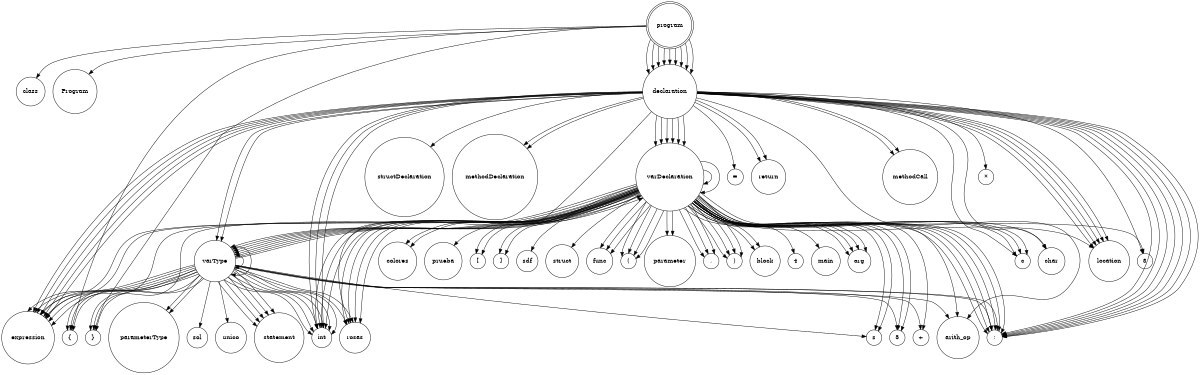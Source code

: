 digraph finite_state_machine {
	rankdir=TB size="8,5"
	node [shape=doublecircle]
	program
	node [shape=circle]
	program -> class
	program -> Program
	program -> "{"
	program -> declaration
	declaration -> varDeclaration
	varDeclaration -> varType
	varType -> int
	varDeclaration -> colores
	varDeclaration -> ";"
	program -> declaration
	declaration -> varDeclaration
	varDeclaration -> varType
	varType -> int
	varDeclaration -> prueba
	varDeclaration -> ";"
	program -> declaration
	declaration -> varDeclaration
	varDeclaration -> varType
	varType -> int
	varDeclaration -> rosas
	varDeclaration -> ";"
	program -> declaration
	declaration -> varDeclaration
	varDeclaration -> varType
	varType -> int
	varDeclaration -> s
	varDeclaration -> "["
	varDeclaration -> rosas
	varDeclaration -> "]"
	varDeclaration -> ";"
	program -> declaration
	declaration -> varDeclaration
	varDeclaration -> varType
	varType -> int
	varDeclaration -> sdf
	varDeclaration -> "["
	varDeclaration -> 5
	varDeclaration -> "]"
	varDeclaration -> ";"
	program -> declaration
	declaration -> varDeclaration
	varDeclaration -> varType
	varType -> int
	varDeclaration -> rosas
	varDeclaration -> ";"
	program -> declaration
	declaration -> structDeclaration
	varDeclaration -> struct
	varDeclaration -> s
	varDeclaration -> "{"
	varDeclaration -> varDeclaration
	varType -> varType
	declaration -> int
	varType -> s
	varType -> ";"
	varDeclaration -> varDeclaration
	varType -> varType
	declaration -> int
	varType -> rosas
	varType -> ";"
	varDeclaration -> "}"
	program -> declaration
	declaration -> methodDeclaration
	varDeclaration -> int
	varDeclaration -> func
	varDeclaration -> "("
	varDeclaration -> parameter
	varType -> parameterType
	declaration -> int
	varType -> sol
	varDeclaration -> ","
	varDeclaration -> parameter
	varType -> parameterType
	declaration -> char
	varType -> unico
	varDeclaration -> ")"
	varDeclaration -> block
	varType -> "{"
	varType -> varDeclaration
	declaration -> varType
	varDeclaration -> int
	declaration -> rosas
	declaration -> ";"
	varType -> statement
	declaration -> location
	varDeclaration -> rosas
	declaration -> "="
	declaration -> expression
	varDeclaration -> 4
	declaration -> ";"
	varType -> statement
	declaration -> return
	declaration -> expression
	varDeclaration -> location
	varType -> rosas
	declaration -> ";"
	varType -> "}"
	program -> declaration
	declaration -> methodDeclaration
	varDeclaration -> int
	varDeclaration -> main
	varDeclaration -> "("
	varDeclaration -> ")"
	varDeclaration -> block
	varType -> "{"
	varType -> varDeclaration
	declaration -> varType
	varDeclaration -> char
	declaration -> c
	declaration -> ";"
	varType -> statement
	declaration -> methodCall
	varDeclaration -> func
	varDeclaration -> "("
	varDeclaration -> arg
	varType -> expression
	declaration -> location
	varDeclaration -> colores
	varDeclaration -> ","
	varDeclaration -> arg
	varType -> expression
	declaration -> location
	varDeclaration -> c
	varDeclaration -> ")"
	declaration -> ";"
	varType -> statement
	declaration -> methodCall
	varDeclaration -> func
	varDeclaration -> "("
	varDeclaration -> arg
	varType -> expression
	declaration -> location
	varDeclaration -> c
	varDeclaration -> ","
	varDeclaration -> arg
	varType -> expression
	declaration -> location
	varDeclaration -> c
	varDeclaration -> ")"
	declaration -> ";"
	varType -> statement
	declaration -> return
	declaration -> expression
	varDeclaration -> expression
	varType -> expression
	declaration -> expression
	varDeclaration -> 3
	declaration -> arith_op
	varDeclaration -> "+"
	declaration -> expression
	varDeclaration -> 5
	varType -> arith_op
	declaration -> "*"
	varType -> expression
	declaration -> 3
	varDeclaration -> arith_op
	varType -> "+"
	varDeclaration -> expression
	varType -> 5
	declaration -> ";"
	varType -> "}"
	program -> "}"
}
